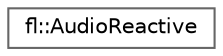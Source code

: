 digraph "Graphical Class Hierarchy"
{
 // INTERACTIVE_SVG=YES
 // LATEX_PDF_SIZE
  bgcolor="transparent";
  edge [fontname=Helvetica,fontsize=10,labelfontname=Helvetica,labelfontsize=10];
  node [fontname=Helvetica,fontsize=10,shape=box,height=0.2,width=0.4];
  rankdir="LR";
  Node0 [id="Node000000",label="fl::AudioReactive",height=0.2,width=0.4,color="grey40", fillcolor="white", style="filled",URL="$d3/d40/classfl_1_1_audio_reactive.html",tooltip=" "];
}
